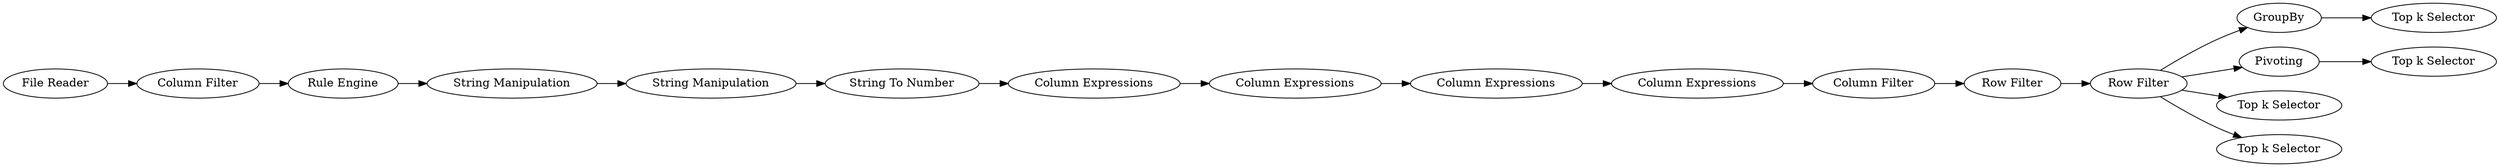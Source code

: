 digraph {
	21 -> 24
	18 -> 19
	19 -> 21
	2 -> 10
	5 -> 20
	10 -> 5
	25 -> 22
	20 -> 16
	25 -> 27
	25 -> 26
	24 -> 25
	25 -> 29
	6 -> 2
	16 -> 18
	22 -> 28
	27 -> 30
	1 -> 3
	3 -> 6
	27 [label=Pivoting]
	18 [label="Column Expressions"]
	21 [label="Column Filter"]
	26 [label="Top k Selector"]
	3 [label="Column Filter"]
	19 [label="Column Expressions"]
	24 [label="Row Filter"]
	6 [label="Rule Engine"]
	25 [label="Row Filter"]
	10 [label="String Manipulation"]
	16 [label="Column Expressions"]
	1 [label="File Reader"]
	22 [label=GroupBy]
	28 [label="Top k Selector"]
	5 [label="String To Number"]
	20 [label="Column Expressions"]
	29 [label="Top k Selector"]
	30 [label="Top k Selector"]
	2 [label="String Manipulation"]
	rankdir=LR
}

